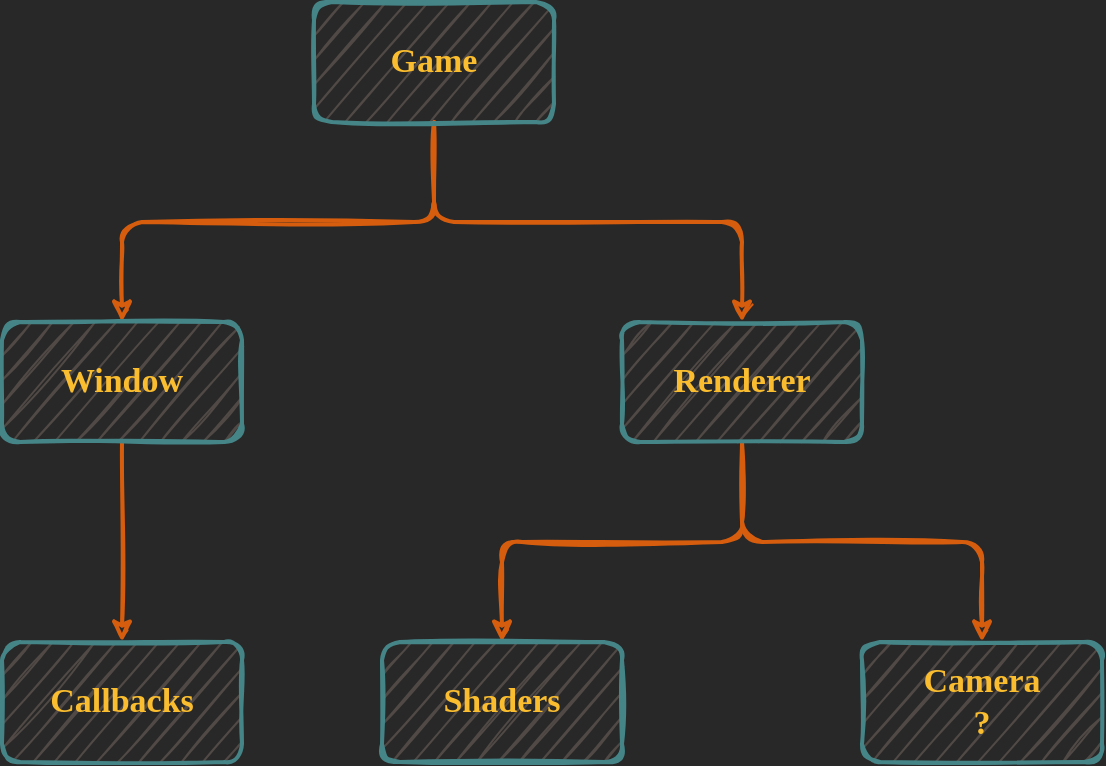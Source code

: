 <mxfile version="19.0.3" type="device"><diagram id="prtHgNgQTEPvFCAcTncT" name="Page-1"><mxGraphModel dx="3358" dy="1481" grid="0" gridSize="10" guides="1" tooltips="1" connect="1" arrows="1" fold="1" page="0" pageScale="1" pageWidth="827" pageHeight="1169" background="#282828" math="0" shadow="0"><root><mxCell id="0"/><mxCell id="1" parent="0"/><mxCell id="_ZXvg-DOl0QTcUJ40Dja-26" style="edgeStyle=orthogonalEdgeStyle;shape=connector;rounded=1;sketch=1;orthogonalLoop=1;jettySize=auto;html=1;exitX=0.5;exitY=1;exitDx=0;exitDy=0;entryX=0.5;entryY=0;entryDx=0;entryDy=0;labelBackgroundColor=default;fontFamily=Helvetica;fontSize=12;fontColor=default;endArrow=classic;strokeColor=#d65d0e;strokeWidth=2;" parent="1" source="_ZXvg-DOl0QTcUJ40Dja-1" target="_ZXvg-DOl0QTcUJ40Dja-21" edge="1"><mxGeometry relative="1" as="geometry"/></mxCell><mxCell id="_ZXvg-DOl0QTcUJ40Dja-28" style="edgeStyle=orthogonalEdgeStyle;shape=connector;rounded=1;sketch=1;orthogonalLoop=1;jettySize=auto;html=1;exitX=0.5;exitY=1;exitDx=0;exitDy=0;entryX=0.5;entryY=0;entryDx=0;entryDy=0;labelBackgroundColor=default;fontFamily=Helvetica;fontSize=12;fontColor=default;endArrow=classic;strokeColor=#d65d0e;strokeWidth=2;" parent="1" source="_ZXvg-DOl0QTcUJ40Dja-1" target="_ZXvg-DOl0QTcUJ40Dja-22" edge="1"><mxGeometry relative="1" as="geometry"/></mxCell><mxCell id="_ZXvg-DOl0QTcUJ40Dja-1" value="&lt;font face=&quot;Lucida Console&quot; size=&quot;1&quot; color=&quot;#fabd2f&quot; style=&quot;&quot;&gt;&lt;b style=&quot;font-size: 17px;&quot;&gt;Game&lt;/b&gt;&lt;/font&gt;" style="rounded=1;whiteSpace=wrap;html=1;sketch=1;fillColor=#504945;strokeColor=#458588;fillStyle=auto;strokeWidth=2;shadow=0;glass=0;" parent="1" vertex="1"><mxGeometry x="137" y="308" width="120" height="60" as="geometry"/></mxCell><mxCell id="_ZXvg-DOl0QTcUJ40Dja-27" style="edgeStyle=orthogonalEdgeStyle;shape=connector;rounded=1;sketch=1;orthogonalLoop=1;jettySize=auto;html=1;exitX=0.5;exitY=1;exitDx=0;exitDy=0;entryX=0.5;entryY=0;entryDx=0;entryDy=0;labelBackgroundColor=default;fontFamily=Helvetica;fontSize=12;fontColor=default;endArrow=classic;strokeColor=#d65d0e;strokeWidth=2;" parent="1" source="_ZXvg-DOl0QTcUJ40Dja-21" target="_ZXvg-DOl0QTcUJ40Dja-23" edge="1"><mxGeometry relative="1" as="geometry"/></mxCell><mxCell id="_ZXvg-DOl0QTcUJ40Dja-21" value="&lt;font face=&quot;Lucida Console&quot; size=&quot;1&quot; color=&quot;#fabd2f&quot; style=&quot;&quot;&gt;&lt;b style=&quot;font-size: 17px;&quot;&gt;Window&lt;/b&gt;&lt;/font&gt;" style="rounded=1;whiteSpace=wrap;html=1;sketch=1;fillColor=#504945;strokeColor=#458588;fillStyle=auto;strokeWidth=2;shadow=0;" parent="1" vertex="1"><mxGeometry x="-19" y="468" width="120" height="60" as="geometry"/></mxCell><mxCell id="_ZXvg-DOl0QTcUJ40Dja-29" style="edgeStyle=orthogonalEdgeStyle;shape=connector;rounded=1;sketch=1;orthogonalLoop=1;jettySize=auto;html=1;exitX=0.5;exitY=1;exitDx=0;exitDy=0;entryX=0.5;entryY=0;entryDx=0;entryDy=0;labelBackgroundColor=default;fontFamily=Helvetica;fontSize=12;fontColor=default;endArrow=classic;strokeColor=#d65d0e;strokeWidth=2;" parent="1" source="_ZXvg-DOl0QTcUJ40Dja-22" target="_ZXvg-DOl0QTcUJ40Dja-24" edge="1"><mxGeometry relative="1" as="geometry"/></mxCell><mxCell id="_ZXvg-DOl0QTcUJ40Dja-30" style="edgeStyle=orthogonalEdgeStyle;shape=connector;rounded=1;sketch=1;orthogonalLoop=1;jettySize=auto;html=1;exitX=0.5;exitY=1;exitDx=0;exitDy=0;entryX=0.5;entryY=0;entryDx=0;entryDy=0;labelBackgroundColor=default;fontFamily=Helvetica;fontSize=12;fontColor=default;endArrow=classic;strokeColor=#d65d0e;strokeWidth=2;" parent="1" source="_ZXvg-DOl0QTcUJ40Dja-22" target="_ZXvg-DOl0QTcUJ40Dja-25" edge="1"><mxGeometry relative="1" as="geometry"/></mxCell><mxCell id="_ZXvg-DOl0QTcUJ40Dja-22" value="&lt;font face=&quot;Lucida Console&quot; size=&quot;1&quot; color=&quot;#fabd2f&quot; style=&quot;&quot;&gt;&lt;b style=&quot;font-size: 17px;&quot;&gt;Renderer&lt;/b&gt;&lt;/font&gt;" style="rounded=1;whiteSpace=wrap;html=1;sketch=1;fillColor=#504945;strokeColor=#458588;fillStyle=auto;strokeWidth=2;shadow=0;" parent="1" vertex="1"><mxGeometry x="291" y="468" width="120" height="60" as="geometry"/></mxCell><mxCell id="_ZXvg-DOl0QTcUJ40Dja-23" value="&lt;font face=&quot;Lucida Console&quot; size=&quot;1&quot; color=&quot;#fabd2f&quot; style=&quot;&quot;&gt;&lt;b style=&quot;font-size: 17px;&quot;&gt;Callbacks&lt;/b&gt;&lt;/font&gt;" style="rounded=1;whiteSpace=wrap;html=1;sketch=1;fillColor=#504945;strokeColor=#458588;fillStyle=auto;strokeWidth=2;shadow=0;" parent="1" vertex="1"><mxGeometry x="-19" y="628" width="120" height="60" as="geometry"/></mxCell><mxCell id="_ZXvg-DOl0QTcUJ40Dja-24" value="&lt;font face=&quot;Lucida Console&quot; size=&quot;1&quot; color=&quot;#fabd2f&quot; style=&quot;&quot;&gt;&lt;b style=&quot;font-size: 17px;&quot;&gt;Shaders&lt;/b&gt;&lt;/font&gt;" style="rounded=1;whiteSpace=wrap;html=1;sketch=1;fillColor=#504945;strokeColor=#458588;fillStyle=auto;strokeWidth=2;shadow=0;" parent="1" vertex="1"><mxGeometry x="171" y="628" width="120" height="60" as="geometry"/></mxCell><mxCell id="_ZXvg-DOl0QTcUJ40Dja-25" value="&lt;font face=&quot;Lucida Console&quot; size=&quot;1&quot; color=&quot;#fabd2f&quot; style=&quot;&quot;&gt;&lt;b style=&quot;font-size: 17px;&quot;&gt;Camera&lt;br&gt;?&lt;/b&gt;&lt;/font&gt;" style="rounded=1;whiteSpace=wrap;html=1;sketch=1;fillColor=#504945;strokeColor=#458588;fillStyle=auto;strokeWidth=2;shadow=0;" parent="1" vertex="1"><mxGeometry x="411" y="628" width="120" height="60" as="geometry"/></mxCell></root></mxGraphModel></diagram></mxfile>